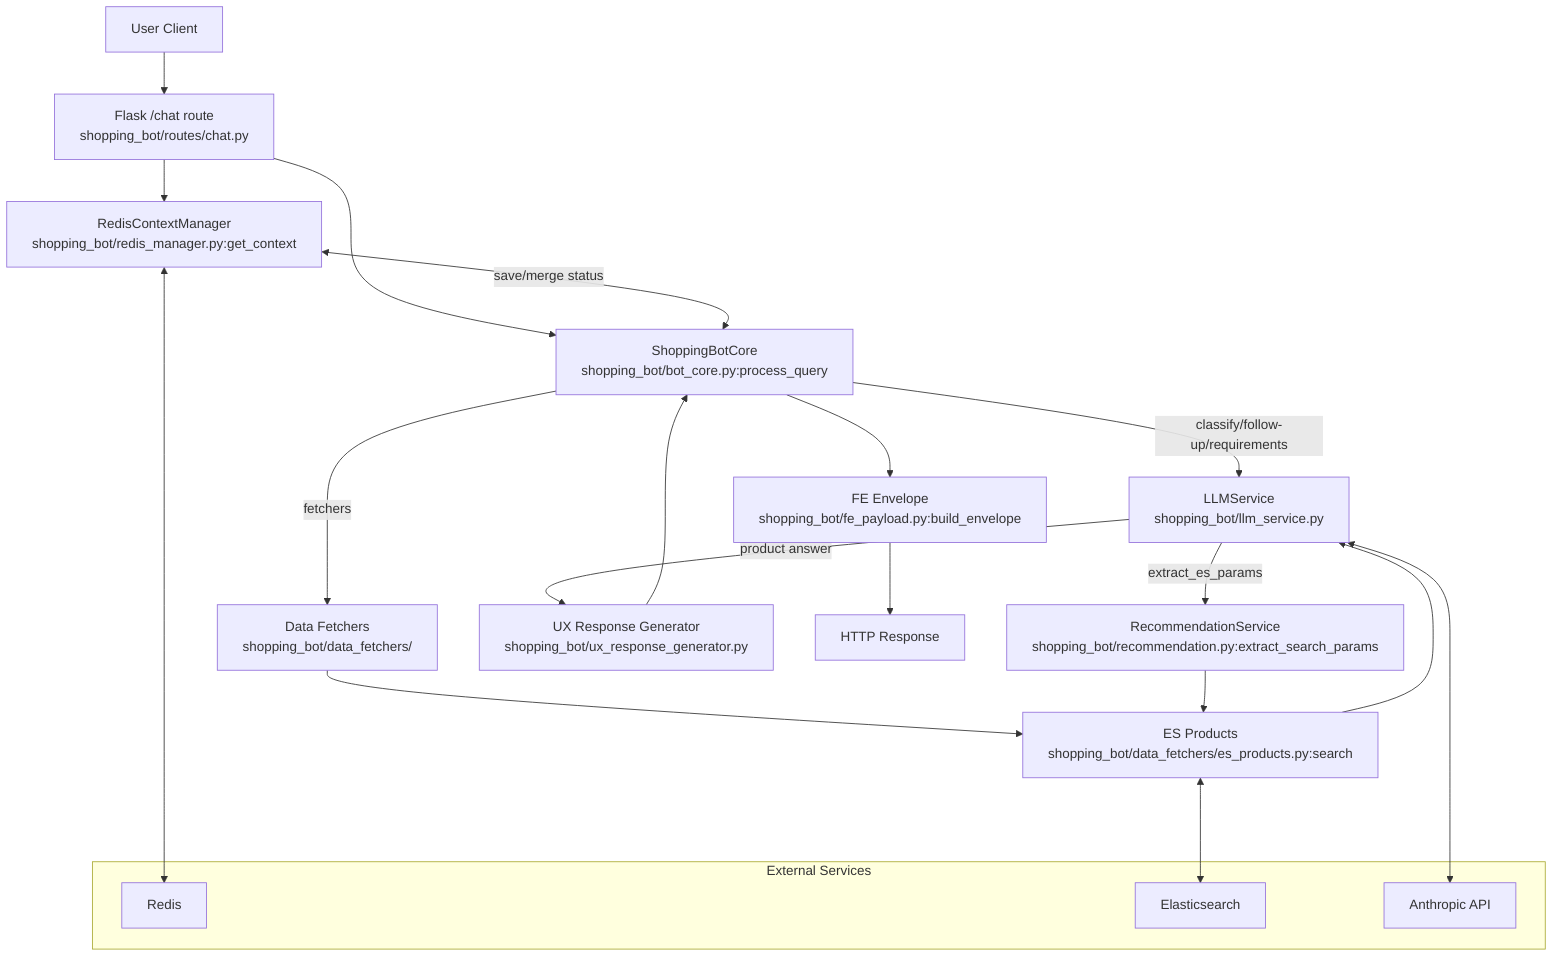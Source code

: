 flowchart TD
  A["User Client"] --> B["Flask /chat route\nshopping_bot/routes/chat.py"]
  B --> C["RedisContextManager\nshopping_bot/redis_manager.py:get_context"]
  B --> D["ShoppingBotCore\nshopping_bot/bot_core.py:process_query"]
  D -->|classify/follow-up/requirements| E["LLMService\nshopping_bot/llm_service.py"]
  D -->|fetchers| F["Data Fetchers\nshopping_bot/data_fetchers/"]
  F --> F1["ES Products\nshopping_bot/data_fetchers/es_products.py:search"]
  E -->|extract_es_params| R["RecommendationService\nshopping_bot/recommendation.py:extract_search_params"]
  R --> F1
  F1 --> E
  E -->|product answer| U["UX Response Generator\nshopping_bot/ux_response_generator.py"]
  U --> D
  D --> G["FE Envelope\nshopping_bot/fe_payload.py:build_envelope"]
  G --> H["HTTP Response"]
  C <-->|save/merge status| D
  subgraph External Services
    X["Redis"]
    Y["Elasticsearch"]
    Z["Anthropic API"]
  end
  C <---> X
  F1 <---> Y
  E <---> Z